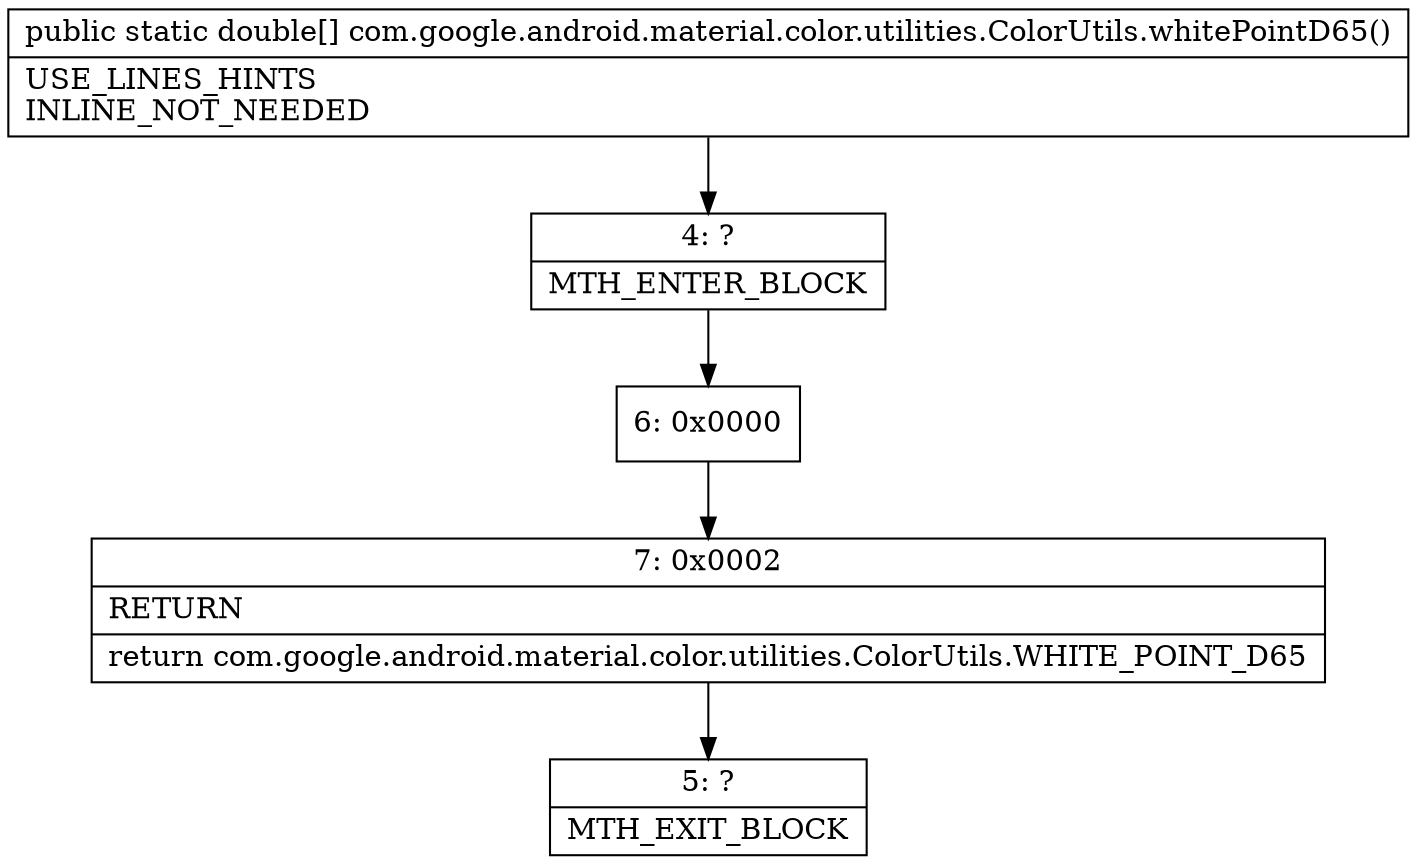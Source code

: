 digraph "CFG forcom.google.android.material.color.utilities.ColorUtils.whitePointD65()[D" {
Node_4 [shape=record,label="{4\:\ ?|MTH_ENTER_BLOCK\l}"];
Node_6 [shape=record,label="{6\:\ 0x0000}"];
Node_7 [shape=record,label="{7\:\ 0x0002|RETURN\l|return com.google.android.material.color.utilities.ColorUtils.WHITE_POINT_D65\l}"];
Node_5 [shape=record,label="{5\:\ ?|MTH_EXIT_BLOCK\l}"];
MethodNode[shape=record,label="{public static double[] com.google.android.material.color.utilities.ColorUtils.whitePointD65()  | USE_LINES_HINTS\lINLINE_NOT_NEEDED\l}"];
MethodNode -> Node_4;Node_4 -> Node_6;
Node_6 -> Node_7;
Node_7 -> Node_5;
}

